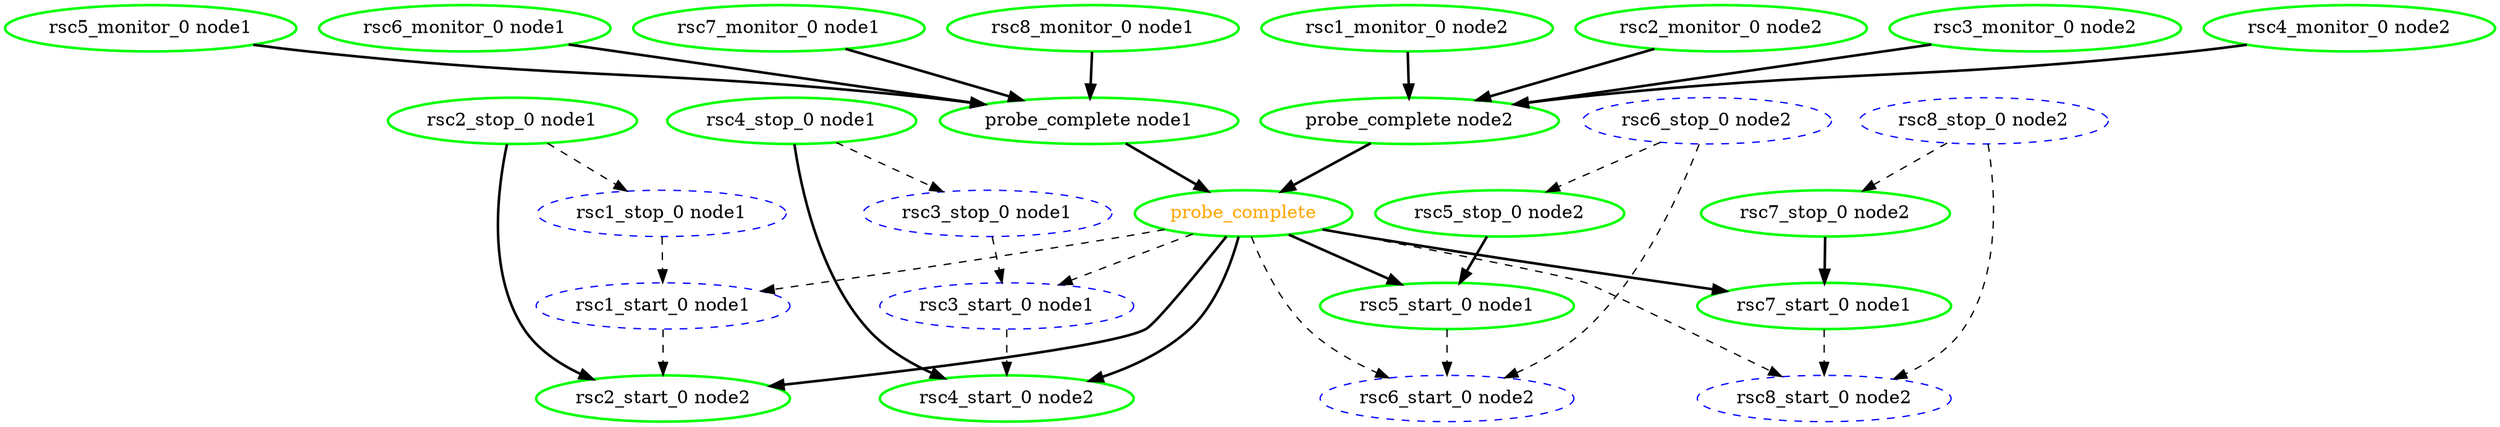 digraph "g" {
	size = "30,30"
"probe_complete" [ style=bold color="green" fontcolor="orange" ]
"probe_complete node1" [ style=bold color="green" fontcolor="black" ]
"rsc5_monitor_0 node1" [ style=bold color="green" fontcolor="black" ]
"rsc6_monitor_0 node1" [ style=bold color="green" fontcolor="black" ]
"rsc7_monitor_0 node1" [ style=bold color="green" fontcolor="black" ]
"rsc8_monitor_0 node1" [ style=bold color="green" fontcolor="black" ]
"probe_complete node2" [ style=bold color="green" fontcolor="black" ]
"rsc1_monitor_0 node2" [ style=bold color="green" fontcolor="black" ]
"rsc2_monitor_0 node2" [ style=bold color="green" fontcolor="black" ]
"rsc3_monitor_0 node2" [ style=bold color="green" fontcolor="black" ]
"rsc4_monitor_0 node2" [ style=bold color="green" fontcolor="black" ]
"rsc1_stop_0 node1" [ style="dashed" color="blue" fontcolor="black" ]
"rsc1_start_0 node1" [ style="dashed" color="blue" fontcolor="black" ]
"rsc2_stop_0 node1" [ style=bold color="green" fontcolor="black" ]
"rsc2_start_0 node2" [ style=bold color="green" fontcolor="black" ]
"rsc3_stop_0 node1" [ style="dashed" color="blue" fontcolor="black" ]
"rsc3_start_0 node1" [ style="dashed" color="blue" fontcolor="black" ]
"rsc4_stop_0 node1" [ style=bold color="green" fontcolor="black" ]
"rsc4_start_0 node2" [ style=bold color="green" fontcolor="black" ]
"rsc5_stop_0 node2" [ style=bold color="green" fontcolor="black" ]
"rsc5_start_0 node1" [ style=bold color="green" fontcolor="black" ]
"rsc6_stop_0 node2" [ style="dashed" color="blue" fontcolor="black" ]
"rsc6_start_0 node2" [ style="dashed" color="blue" fontcolor="black" ]
"rsc7_stop_0 node2" [ style=bold color="green" fontcolor="black" ]
"rsc7_start_0 node1" [ style=bold color="green" fontcolor="black" ]
"rsc8_stop_0 node2" [ style="dashed" color="blue" fontcolor="black" ]
"rsc8_start_0 node2" [ style="dashed" color="blue" fontcolor="black" ]
"probe_complete node1" -> "probe_complete" [ style = bold]
"probe_complete node2" -> "probe_complete" [ style = bold]
"rsc5_monitor_0 node1" -> "probe_complete node1" [ style = bold]
"rsc6_monitor_0 node1" -> "probe_complete node1" [ style = bold]
"rsc7_monitor_0 node1" -> "probe_complete node1" [ style = bold]
"rsc8_monitor_0 node1" -> "probe_complete node1" [ style = bold]
"rsc1_monitor_0 node2" -> "probe_complete node2" [ style = bold]
"rsc2_monitor_0 node2" -> "probe_complete node2" [ style = bold]
"rsc3_monitor_0 node2" -> "probe_complete node2" [ style = bold]
"rsc4_monitor_0 node2" -> "probe_complete node2" [ style = bold]
"rsc2_stop_0 node1" -> "rsc1_stop_0 node1" [ style = dashed]
"probe_complete" -> "rsc1_start_0 node1" [ style = dashed]
"rsc1_stop_0 node1" -> "rsc1_start_0 node1" [ style = dashed]
"probe_complete" -> "rsc2_start_0 node2" [ style = bold]
"rsc1_start_0 node1" -> "rsc2_start_0 node2" [ style = dashed]
"rsc2_stop_0 node1" -> "rsc2_start_0 node2" [ style = bold]
"rsc4_stop_0 node1" -> "rsc3_stop_0 node1" [ style = dashed]
"probe_complete" -> "rsc3_start_0 node1" [ style = dashed]
"rsc3_stop_0 node1" -> "rsc3_start_0 node1" [ style = dashed]
"probe_complete" -> "rsc4_start_0 node2" [ style = bold]
"rsc3_start_0 node1" -> "rsc4_start_0 node2" [ style = dashed]
"rsc4_stop_0 node1" -> "rsc4_start_0 node2" [ style = bold]
"rsc6_stop_0 node2" -> "rsc5_stop_0 node2" [ style = dashed]
"probe_complete" -> "rsc5_start_0 node1" [ style = bold]
"rsc5_stop_0 node2" -> "rsc5_start_0 node1" [ style = bold]
"rsc5_start_0 node1" -> "rsc6_start_0 node2" [ style = dashed]
"probe_complete" -> "rsc6_start_0 node2" [ style = dashed]
"rsc6_stop_0 node2" -> "rsc6_start_0 node2" [ style = dashed]
"rsc8_stop_0 node2" -> "rsc7_stop_0 node2" [ style = dashed]
"probe_complete" -> "rsc7_start_0 node1" [ style = bold]
"rsc7_stop_0 node2" -> "rsc7_start_0 node1" [ style = bold]
"rsc7_start_0 node1" -> "rsc8_start_0 node2" [ style = dashed]
"probe_complete" -> "rsc8_start_0 node2" [ style = dashed]
"rsc8_stop_0 node2" -> "rsc8_start_0 node2" [ style = dashed]
}
